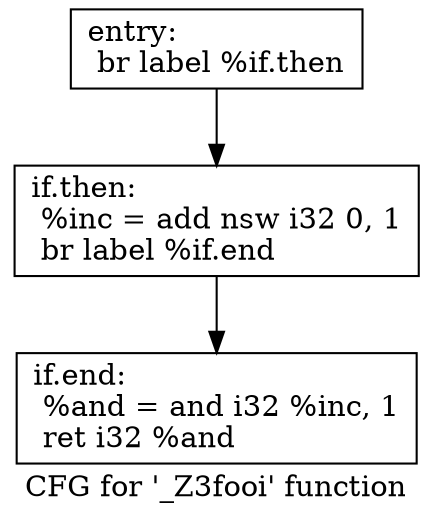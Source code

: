 digraph "CFG for '_Z3fooi' function" {
	label="CFG for '_Z3fooi' function";

	Node0x5632bdc4e6c0 [shape=record,label="{entry:\l  br label %if.then\l}"];
	Node0x5632bdc4e6c0 -> Node0x5632bdc53bf0;
	Node0x5632bdc53bf0 [shape=record,label="{if.then:                                          \l  %inc = add nsw i32 0, 1\l  br label %if.end\l}"];
	Node0x5632bdc53bf0 -> Node0x5632bdc53c40;
	Node0x5632bdc53c40 [shape=record,label="{if.end:                                           \l  %and = and i32 %inc, 1\l  ret i32 %and\l}"];
}
